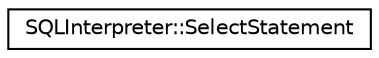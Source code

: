 digraph "Graphical Class Hierarchy"
{
 // LATEX_PDF_SIZE
  edge [fontname="Helvetica",fontsize="10",labelfontname="Helvetica",labelfontsize="10"];
  node [fontname="Helvetica",fontsize="10",shape=record];
  rankdir="LR";
  Node0 [label="SQLInterpreter::SelectStatement",height=0.2,width=0.4,color="black", fillcolor="white", style="filled",URL="$class_s_q_l_interpreter_1_1_select_statement.html",tooltip=" "];
}

